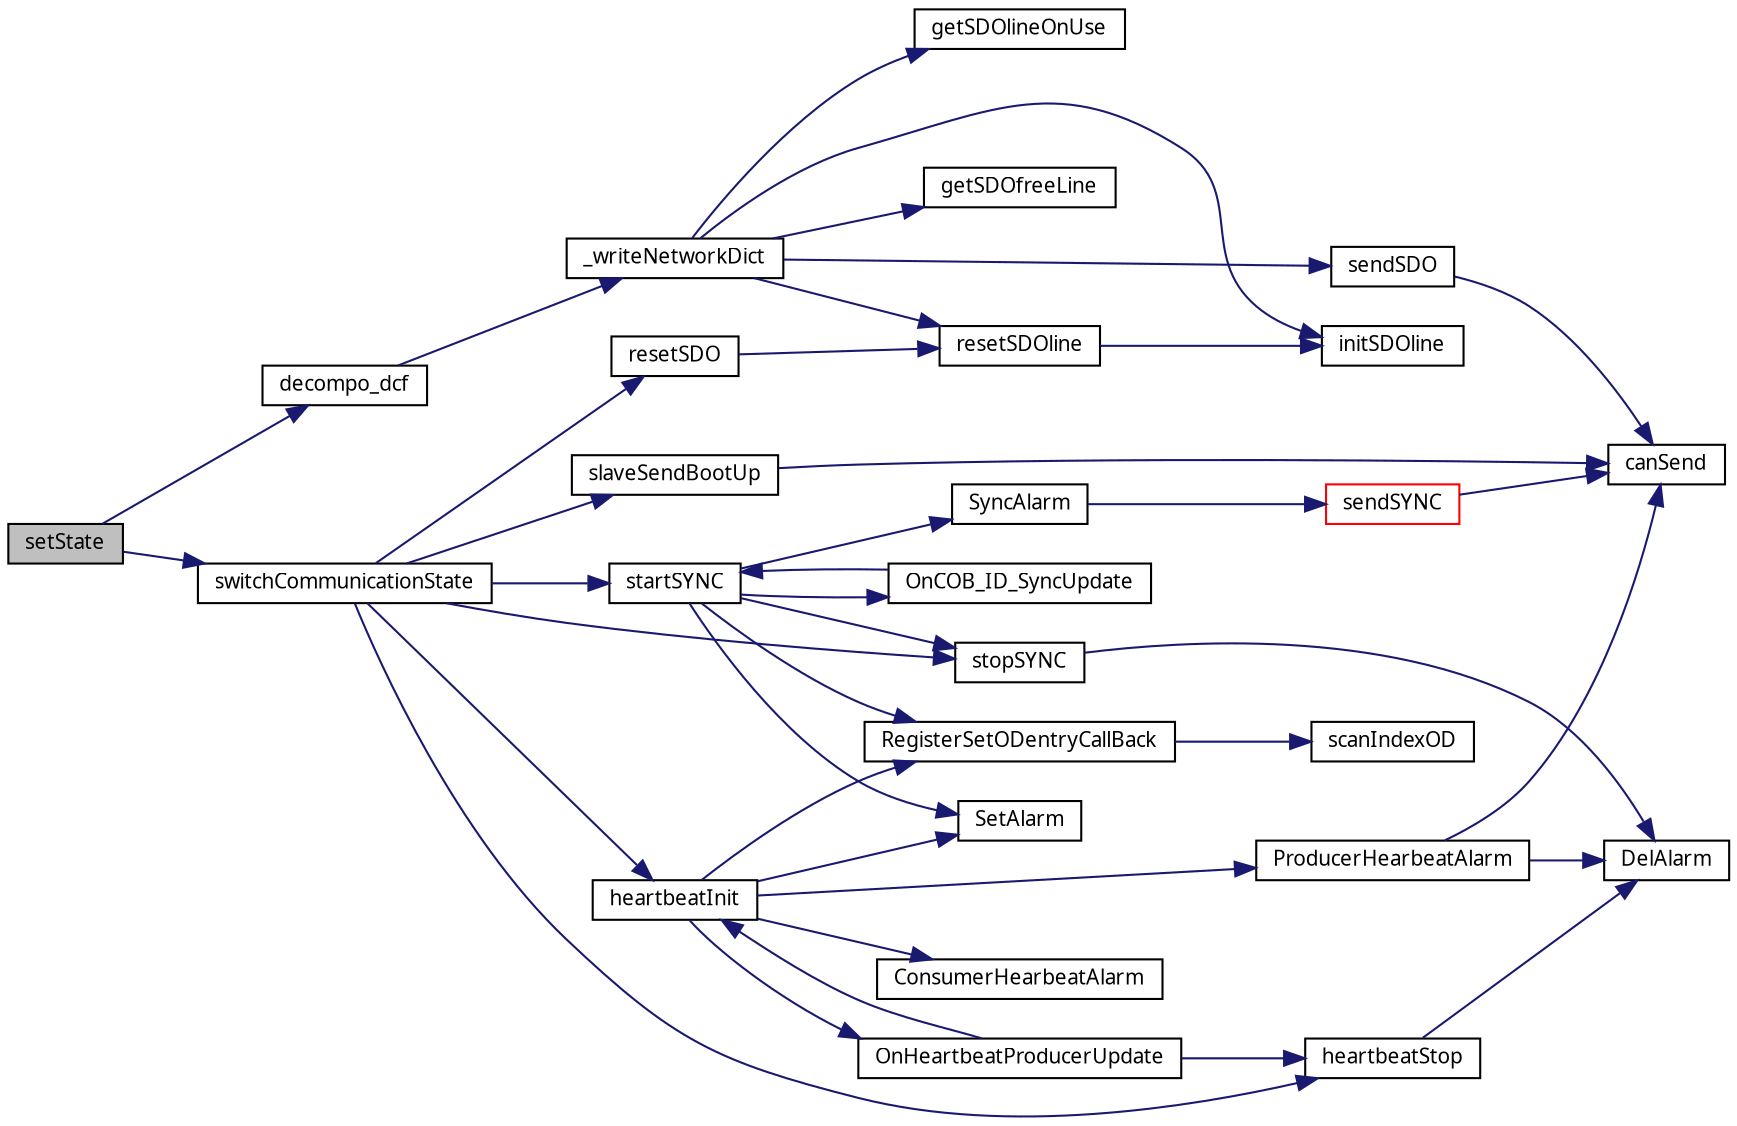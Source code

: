 digraph G
{
  edge [fontname="FreeSans.ttf",fontsize=10,labelfontname="FreeSans.ttf",labelfontsize=10];
  node [fontname="FreeSans.ttf",fontsize=10,shape=record];
  rankdir=LR;
  Node1 [label="setState",height=0.2,width=0.4,color="black", fillcolor="grey75", style="filled" fontcolor="black"];
  Node1 -> Node2 [color="midnightblue",fontsize=10,style="solid",fontname="FreeSans.ttf"];
  Node2 [label="decompo_dcf",height=0.2,width=0.4,color="black", fillcolor="white", style="filled",URL="$dcf_8c.html#8452e163e7649968ad6dae1601a5fb0d"];
  Node2 -> Node3 [color="midnightblue",fontsize=10,style="solid",fontname="FreeSans.ttf"];
  Node3 [label="_writeNetworkDict",height=0.2,width=0.4,color="black", fillcolor="white", style="filled",URL="$dcf_8c.html#3c07605ffe3ea197aa36e583ef87a20a"];
  Node3 -> Node4 [color="midnightblue",fontsize=10,style="solid",fontname="FreeSans.ttf"];
  Node4 [label="getSDOfreeLine",height=0.2,width=0.4,color="black", fillcolor="white", style="filled",URL="$sdo_8c.html#58d1f9691977617601beb9e5b4123252"];
  Node3 -> Node5 [color="midnightblue",fontsize=10,style="solid",fontname="FreeSans.ttf"];
  Node5 [label="getSDOlineOnUse",height=0.2,width=0.4,color="black", fillcolor="white", style="filled",URL="$sdo_8c.html#bb0c376b048ab2c6e0524b135b62376f"];
  Node3 -> Node6 [color="midnightblue",fontsize=10,style="solid",fontname="FreeSans.ttf"];
  Node6 [label="initSDOline",height=0.2,width=0.4,color="black", fillcolor="white", style="filled",URL="$sdo_8c.html#b9c873a15f55b29112b5527a6cc6898d"];
  Node3 -> Node7 [color="midnightblue",fontsize=10,style="solid",fontname="FreeSans.ttf"];
  Node7 [label="resetSDOline",height=0.2,width=0.4,color="black", fillcolor="white", style="filled",URL="$sdo_8c.html#42d33be015d4c4c83c73f1f0e588f481"];
  Node7 -> Node6 [color="midnightblue",fontsize=10,style="solid",fontname="FreeSans.ttf"];
  Node3 -> Node8 [color="midnightblue",fontsize=10,style="solid",fontname="FreeSans.ttf"];
  Node8 [label="sendSDO",height=0.2,width=0.4,color="black", fillcolor="white", style="filled",URL="$sdo_8c.html#c6b5d7d1439d537da992a96644a1ca5d"];
  Node8 -> Node9 [color="midnightblue",fontsize=10,style="solid",fontname="FreeSans.ttf"];
  Node9 [label="canSend",height=0.2,width=0.4,color="black", fillcolor="white", style="filled",URL="$canOpenDriver_8c.html#b57b4b3c000e9f61135175495e874977"];
  Node1 -> Node10 [color="midnightblue",fontsize=10,style="solid",fontname="FreeSans.ttf"];
  Node10 [label="switchCommunicationState",height=0.2,width=0.4,color="black", fillcolor="white", style="filled",URL="$states_8c.html#915991eebf7c2ac6c929c6c9cfbd7d03"];
  Node10 -> Node11 [color="midnightblue",fontsize=10,style="solid",fontname="FreeSans.ttf"];
  Node11 [label="heartbeatInit",height=0.2,width=0.4,color="black", fillcolor="white", style="filled",URL="$lifegrd_8c.html#8896f6846e4d020390f6953f3d98aa21"];
  Node11 -> Node12 [color="midnightblue",fontsize=10,style="solid",fontname="FreeSans.ttf"];
  Node12 [label="ConsumerHearbeatAlarm",height=0.2,width=0.4,color="black", fillcolor="white", style="filled",URL="$lifegrd_8c.html#e3cd4656f5b2a37d4b8d364293538198"];
  Node11 -> Node13 [color="midnightblue",fontsize=10,style="solid",fontname="FreeSans.ttf"];
  Node13 [label="OnHeartbeatProducerUpdate",height=0.2,width=0.4,color="black", fillcolor="white", style="filled",URL="$lifegrd_8c.html#098c81fb9326fb2c7b43e88a55ce1368"];
  Node13 -> Node11 [color="midnightblue",fontsize=10,style="solid",fontname="FreeSans.ttf"];
  Node13 -> Node14 [color="midnightblue",fontsize=10,style="solid",fontname="FreeSans.ttf"];
  Node14 [label="heartbeatStop",height=0.2,width=0.4,color="black", fillcolor="white", style="filled",URL="$lifegrd_8c.html#1b73047269c2a02065e12af18c6053c7"];
  Node14 -> Node15 [color="midnightblue",fontsize=10,style="solid",fontname="FreeSans.ttf"];
  Node15 [label="DelAlarm",height=0.2,width=0.4,color="black", fillcolor="white", style="filled",URL="$timer_8c.html#991b3cfaac2f201b14d5530f75985c21"];
  Node11 -> Node16 [color="midnightblue",fontsize=10,style="solid",fontname="FreeSans.ttf"];
  Node16 [label="ProducerHearbeatAlarm",height=0.2,width=0.4,color="black", fillcolor="white", style="filled",URL="$lifegrd_8c.html#626b7d9e527a898682d9122f91454de9"];
  Node16 -> Node9 [color="midnightblue",fontsize=10,style="solid",fontname="FreeSans.ttf"];
  Node16 -> Node15 [color="midnightblue",fontsize=10,style="solid",fontname="FreeSans.ttf"];
  Node11 -> Node17 [color="midnightblue",fontsize=10,style="solid",fontname="FreeSans.ttf"];
  Node17 [label="RegisterSetODentryCallBack",height=0.2,width=0.4,color="black", fillcolor="white", style="filled",URL="$objacces_8c.html#514e7b9c13835a86446b1cd38fa34049"];
  Node17 -> Node18 [color="midnightblue",fontsize=10,style="solid",fontname="FreeSans.ttf"];
  Node18 [label="scanIndexOD",height=0.2,width=0.4,color="black", fillcolor="white", style="filled",URL="$objacces_8c.html#11e9f24840d05a6a622955b51f91af53"];
  Node11 -> Node19 [color="midnightblue",fontsize=10,style="solid",fontname="FreeSans.ttf"];
  Node19 [label="SetAlarm",height=0.2,width=0.4,color="black", fillcolor="white", style="filled",URL="$timer_8c.html#11c2616d78f06ed9144ef662f757b128"];
  Node10 -> Node14 [color="midnightblue",fontsize=10,style="solid",fontname="FreeSans.ttf"];
  Node10 -> Node20 [color="midnightblue",fontsize=10,style="solid",fontname="FreeSans.ttf"];
  Node20 [label="resetSDO",height=0.2,width=0.4,color="black", fillcolor="white", style="filled",URL="$sdo_8c.html#1f4f07eccc4890a11ccf4f632da7740b"];
  Node20 -> Node7 [color="midnightblue",fontsize=10,style="solid",fontname="FreeSans.ttf"];
  Node10 -> Node21 [color="midnightblue",fontsize=10,style="solid",fontname="FreeSans.ttf"];
  Node21 [label="slaveSendBootUp",height=0.2,width=0.4,color="black", fillcolor="white", style="filled",URL="$nmtSlave_8c.html#aced28a97b2c256320dfde3c4b36a7d5"];
  Node21 -> Node9 [color="midnightblue",fontsize=10,style="solid",fontname="FreeSans.ttf"];
  Node10 -> Node22 [color="midnightblue",fontsize=10,style="solid",fontname="FreeSans.ttf"];
  Node22 [label="startSYNC",height=0.2,width=0.4,color="black", fillcolor="white", style="filled",URL="$sync_8c.html#2e0bf669f5b40dfbdda0f12a5ae3631a"];
  Node22 -> Node23 [color="midnightblue",fontsize=10,style="solid",fontname="FreeSans.ttf"];
  Node23 [label="OnCOB_ID_SyncUpdate",height=0.2,width=0.4,color="black", fillcolor="white", style="filled",URL="$sync_8c.html#82595787f641ab85980d83522f1158b0"];
  Node23 -> Node22 [color="midnightblue",fontsize=10,style="solid",fontname="FreeSans.ttf"];
  Node22 -> Node17 [color="midnightblue",fontsize=10,style="solid",fontname="FreeSans.ttf"];
  Node22 -> Node19 [color="midnightblue",fontsize=10,style="solid",fontname="FreeSans.ttf"];
  Node22 -> Node24 [color="midnightblue",fontsize=10,style="solid",fontname="FreeSans.ttf"];
  Node24 [label="stopSYNC",height=0.2,width=0.4,color="black", fillcolor="white", style="filled",URL="$sync_8c.html#41c47dbd59d22bf9bab6cd288cf27164"];
  Node24 -> Node15 [color="midnightblue",fontsize=10,style="solid",fontname="FreeSans.ttf"];
  Node22 -> Node25 [color="midnightblue",fontsize=10,style="solid",fontname="FreeSans.ttf"];
  Node25 [label="SyncAlarm",height=0.2,width=0.4,color="black", fillcolor="white", style="filled",URL="$sync_8c.html#bbcce7b549414c7bc1aa72fa66258b45"];
  Node25 -> Node26 [color="midnightblue",fontsize=10,style="solid",fontname="FreeSans.ttf"];
  Node26 [label="sendSYNC",height=0.2,width=0.4,color="red", fillcolor="white", style="filled",URL="$sync_8c.html#0bcc501eb14c12365ffbaa3453905b50"];
  Node26 -> Node9 [color="midnightblue",fontsize=10,style="solid",fontname="FreeSans.ttf"];
  Node10 -> Node24 [color="midnightblue",fontsize=10,style="solid",fontname="FreeSans.ttf"];
}

